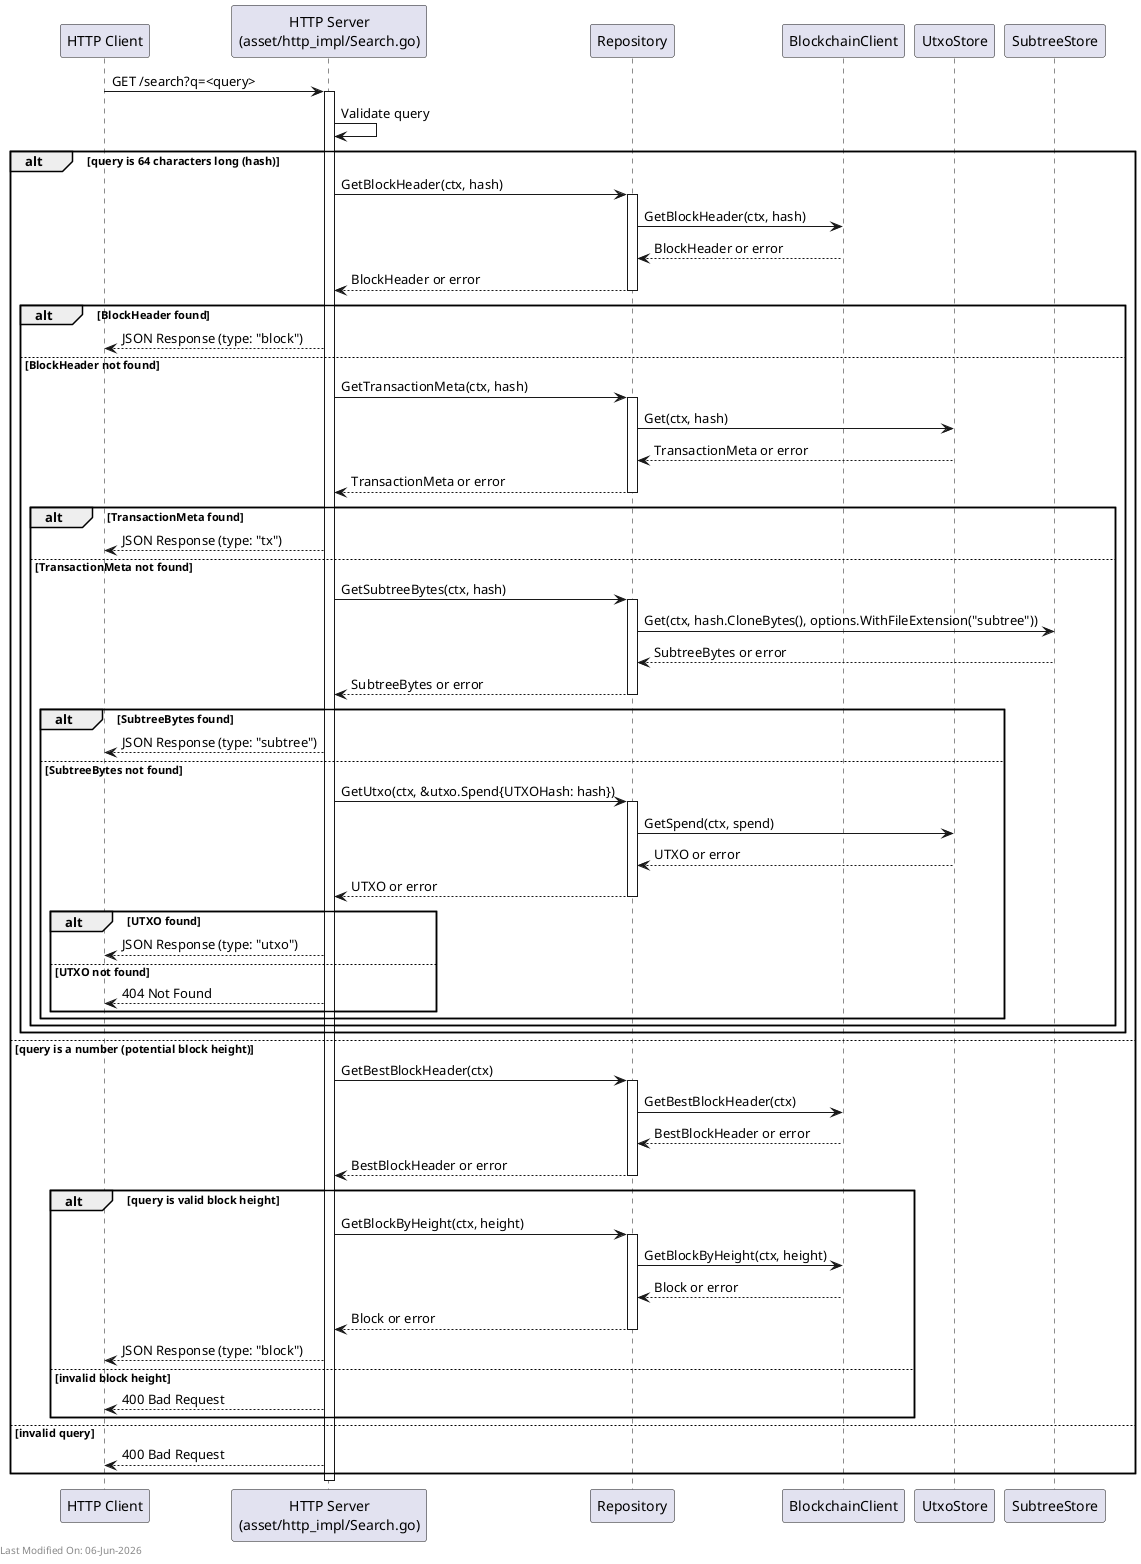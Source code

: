
@startuml
participant "HTTP Client" as Client
participant "HTTP Server\n(asset/http_impl/Search.go)" as HTTPServer
participant "Repository" as Repo
participant "BlockchainClient" as BC
participant "UtxoStore" as UTXO
participant "SubtreeStore" as Subtree

Client -> HTTPServer : GET /search?q=<query>
activate HTTPServer
HTTPServer -> HTTPServer : Validate query
alt query is 64 characters long (hash)
    HTTPServer -> Repo : GetBlockHeader(ctx, hash)
    activate Repo
    Repo -> BC : GetBlockHeader(ctx, hash)
    BC --> Repo : BlockHeader or error
    Repo --> HTTPServer : BlockHeader or error
    deactivate Repo
    alt BlockHeader found
        HTTPServer --> Client : JSON Response (type: "block")
    else BlockHeader not found
        HTTPServer -> Repo : GetTransactionMeta(ctx, hash)
        activate Repo
        Repo -> UTXO : Get(ctx, hash)
        UTXO --> Repo : TransactionMeta or error
        Repo --> HTTPServer : TransactionMeta or error
        deactivate Repo
        alt TransactionMeta found
            HTTPServer --> Client : JSON Response (type: "tx")
        else TransactionMeta not found
            HTTPServer -> Repo : GetSubtreeBytes(ctx, hash)
            activate Repo
            Repo -> Subtree : Get(ctx, hash.CloneBytes(), options.WithFileExtension("subtree"))
            Subtree --> Repo : SubtreeBytes or error
            Repo --> HTTPServer : SubtreeBytes or error
            deactivate Repo
            alt SubtreeBytes found
                HTTPServer --> Client : JSON Response (type: "subtree")
            else SubtreeBytes not found
                HTTPServer -> Repo : GetUtxo(ctx, &utxo.Spend{UTXOHash: hash})
                activate Repo
                Repo -> UTXO : GetSpend(ctx, spend)
                UTXO --> Repo : UTXO or error
                Repo --> HTTPServer : UTXO or error
                deactivate Repo
                alt UTXO found
                    HTTPServer --> Client : JSON Response (type: "utxo")
                else UTXO not found
                    HTTPServer --> Client : 404 Not Found
                end
            end
        end
    end
else query is a number (potential block height)
    HTTPServer -> Repo : GetBestBlockHeader(ctx)
    activate Repo
    Repo -> BC : GetBestBlockHeader(ctx)
    BC --> Repo : BestBlockHeader or error
    Repo --> HTTPServer : BestBlockHeader or error
    deactivate Repo
    alt query is valid block height
        HTTPServer -> Repo : GetBlockByHeight(ctx, height)
        activate Repo
        Repo -> BC : GetBlockByHeight(ctx, height)
        BC --> Repo : Block or error
        Repo --> HTTPServer : Block or error
        deactivate Repo
        HTTPServer --> Client : JSON Response (type: "block")
    else invalid block height
        HTTPServer --> Client : 400 Bad Request
    end
else invalid query
    HTTPServer --> Client : 400 Bad Request
end
deactivate HTTPServer

left footer Last Modified On: %date("dd-MMM-yyyy")

@enduml
